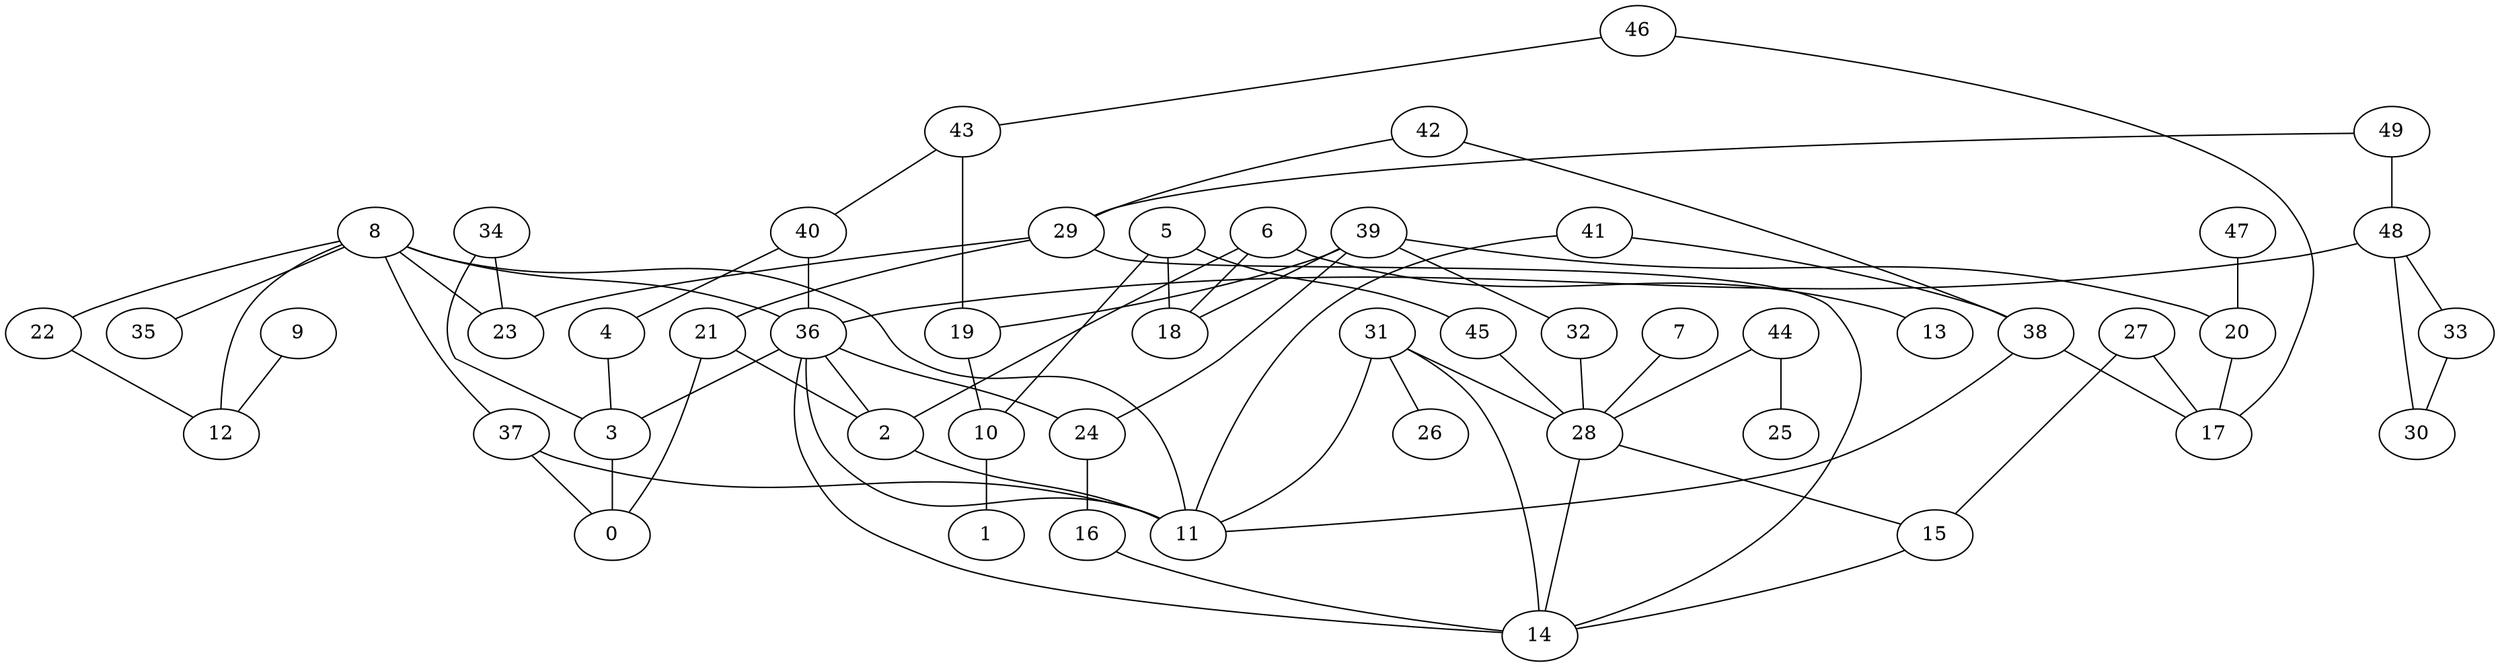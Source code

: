 digraph GG_graph {

subgraph G_graph {
edge [color = black]
"9" -> "12" [dir = none]
"27" -> "15" [dir = none]
"5" -> "45" [dir = none]
"46" -> "17" [dir = none]
"46" -> "43" [dir = none]
"37" -> "0" [dir = none]
"48" -> "33" [dir = none]
"48" -> "30" [dir = none]
"48" -> "36" [dir = none]
"24" -> "16" [dir = none]
"8" -> "35" [dir = none]
"8" -> "37" [dir = none]
"8" -> "22" [dir = none]
"8" -> "36" [dir = none]
"2" -> "11" [dir = none]
"49" -> "48" [dir = none]
"42" -> "38" [dir = none]
"42" -> "29" [dir = none]
"7" -> "28" [dir = none]
"10" -> "1" [dir = none]
"22" -> "12" [dir = none]
"36" -> "3" [dir = none]
"36" -> "24" [dir = none]
"36" -> "2" [dir = none]
"36" -> "14" [dir = none]
"43" -> "40" [dir = none]
"29" -> "23" [dir = none]
"29" -> "14" [dir = none]
"40" -> "4" [dir = none]
"40" -> "36" [dir = none]
"34" -> "3" [dir = none]
"41" -> "11" [dir = none]
"28" -> "15" [dir = none]
"28" -> "14" [dir = none]
"21" -> "2" [dir = none]
"39" -> "20" [dir = none]
"39" -> "32" [dir = none]
"39" -> "19" [dir = none]
"39" -> "24" [dir = none]
"19" -> "10" [dir = none]
"44" -> "25" [dir = none]
"44" -> "28" [dir = none]
"31" -> "26" [dir = none]
"31" -> "11" [dir = none]
"47" -> "20" [dir = none]
"6" -> "13" [dir = none]
"6" -> "18" [dir = none]
"6" -> "2" [dir = none]
"45" -> "28" [dir = none]
"20" -> "17" [dir = none]
"37" -> "11" [dir = none]
"38" -> "17" [dir = none]
"8" -> "12" [dir = none]
"34" -> "23" [dir = none]
"15" -> "14" [dir = none]
"21" -> "0" [dir = none]
"41" -> "38" [dir = none]
"32" -> "28" [dir = none]
"8" -> "11" [dir = none]
"5" -> "18" [dir = none]
"3" -> "0" [dir = none]
"31" -> "14" [dir = none]
"39" -> "18" [dir = none]
"29" -> "21" [dir = none]
"4" -> "3" [dir = none]
"16" -> "14" [dir = none]
"31" -> "28" [dir = none]
"33" -> "30" [dir = none]
"36" -> "11" [dir = none]
"49" -> "29" [dir = none]
"38" -> "11" [dir = none]
"8" -> "23" [dir = none]
"27" -> "17" [dir = none]
"5" -> "10" [dir = none]
"43" -> "19" [dir = none]
}

}
